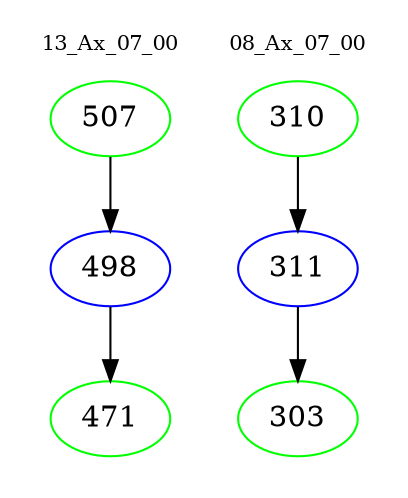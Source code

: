 digraph{
subgraph cluster_0 {
color = white
label = "13_Ax_07_00";
fontsize=10;
T0_507 [label="507", color="green"]
T0_507 -> T0_498 [color="black"]
T0_498 [label="498", color="blue"]
T0_498 -> T0_471 [color="black"]
T0_471 [label="471", color="green"]
}
subgraph cluster_1 {
color = white
label = "08_Ax_07_00";
fontsize=10;
T1_310 [label="310", color="green"]
T1_310 -> T1_311 [color="black"]
T1_311 [label="311", color="blue"]
T1_311 -> T1_303 [color="black"]
T1_303 [label="303", color="green"]
}
}
